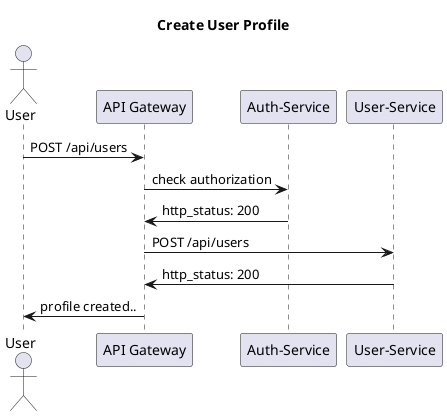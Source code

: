 @startuml
    title : Create User Profile 
    actor "User" as user
    participant "API Gateway" as api_gw
    participant "Auth-Service" as auth
    participant "User-Service" as user_service
    user -> api_gw:  POST /api/users
    api_gw -> auth: check authorization
    api_gw <- auth: http_status: 200
    api_gw -> user_service: POST /api/users
    api_gw <- user_service: http_status: 200
    user <- api_gw: profile created..
@enduml
